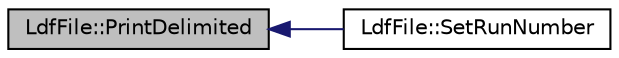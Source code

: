 digraph "LdfFile::PrintDelimited"
{
  edge [fontname="Helvetica",fontsize="10",labelfontname="Helvetica",labelfontsize="10"];
  node [fontname="Helvetica",fontsize="10",shape=record];
  rankdir="LR";
  Node1 [label="LdfFile::PrintDelimited",height=0.2,width=0.4,color="black", fillcolor="grey75", style="filled", fontcolor="black"];
  Node1 -> Node2 [dir="back",color="midnightblue",fontsize="10",style="solid",fontname="Helvetica"];
  Node2 [label="LdfFile::SetRunNumber",height=0.2,width=0.4,color="black", fillcolor="white", style="filled",URL="$d6/d7e/class_ldf_file.html#a5780b83f51cec5f78c497b39f36866f2"];
}
